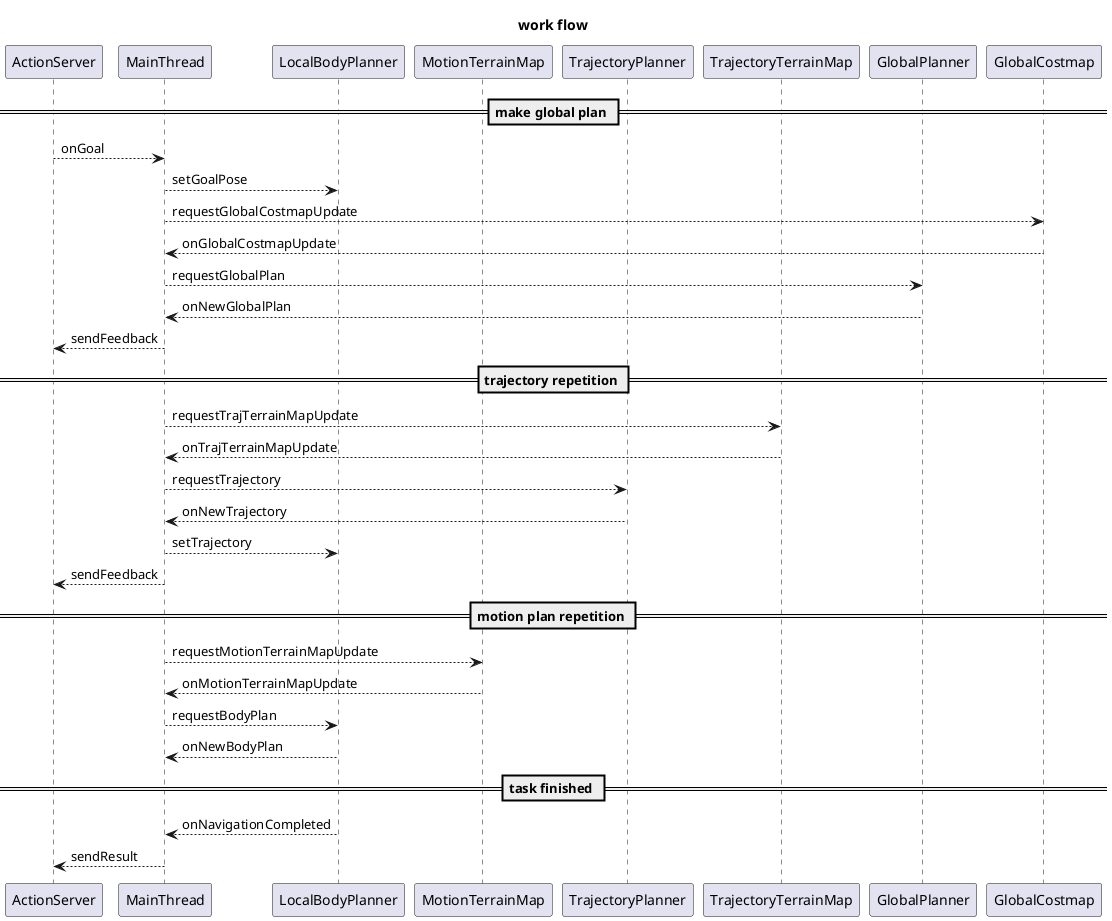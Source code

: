 @startuml
title work flow

participant ActionServer       as action_server
participant MainThread         as main_thread
participant LocalBodyPlanner   as local_body_planner
participant MotionTerrainMap    as motion_terrain_map
participant TrajectoryPlanner  as trajectory_planner
participant TrajectoryTerrainMap  as trajectory_terrain_map
participant GlobalPlanner      as global_planner
participant GlobalCostmap      as global_costmap

== make global plan ==
action_server    --> main_thread:       onGoal
main_thread      --> local_body_planner:     setGoalPose
main_thread      --> global_costmap:    requestGlobalCostmapUpdate
global_costmap   --> main_thread:       onGlobalCostmapUpdate
main_thread      --> global_planner:    requestGlobalPlan
global_planner   --> main_thread:       onNewGlobalPlan
main_thread      --> action_server:     sendFeedback

== trajectory repetition ==
main_thread      --> trajectory_terrain_map: requestTrajTerrainMapUpdate
trajectory_terrain_map --> main_thread:       onTrajTerrainMapUpdate
main_thread      --> trajectory_planner:    requestTrajectory
trajectory_planner   --> main_thread:       onNewTrajectory
main_thread      --> local_body_planner:     setTrajectory
main_thread      --> action_server:     sendFeedback

== motion plan repetition ==
main_thread      --> motion_terrain_map:     requestMotionTerrainMapUpdate
motion_terrain_map    --> main_thread:       onMotionTerrainMapUpdate
main_thread      --> local_body_planner:     requestBodyPlan
local_body_planner    --> main_thread:       onNewBodyPlan

== task finished ==
local_body_planner    --> main_thread:       onNavigationCompleted
main_thread      --> action_server:     sendResult

@enduml